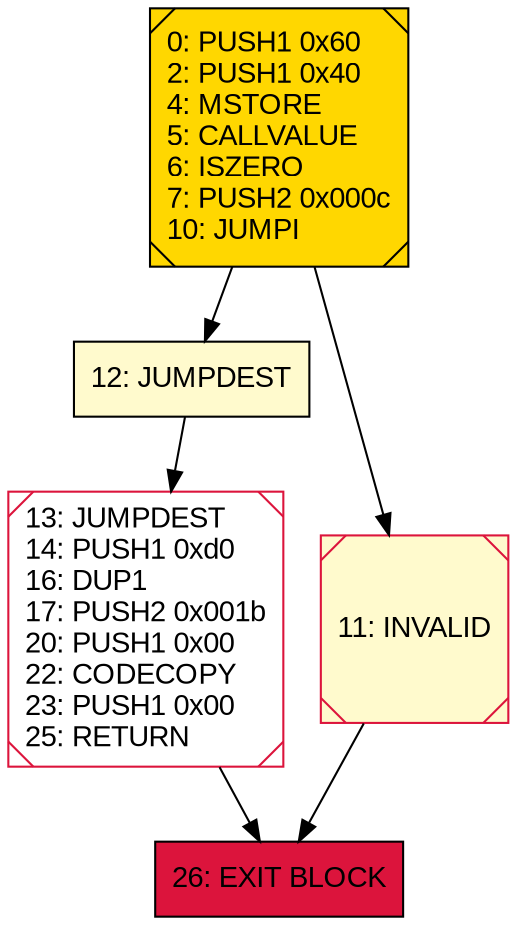 digraph G {
bgcolor=transparent rankdir=UD;
node [shape=box style=filled color=black fillcolor=white fontname=arial fontcolor=black];
12 [label="12: JUMPDEST\l" fillcolor=lemonchiffon ];
11 [label="11: INVALID\l" fillcolor=lemonchiffon shape=Msquare color=crimson ];
13 [label="13: JUMPDEST\l14: PUSH1 0xd0\l16: DUP1\l17: PUSH2 0x001b\l20: PUSH1 0x00\l22: CODECOPY\l23: PUSH1 0x00\l25: RETURN\l" shape=Msquare color=crimson ];
0 [label="0: PUSH1 0x60\l2: PUSH1 0x40\l4: MSTORE\l5: CALLVALUE\l6: ISZERO\l7: PUSH2 0x000c\l10: JUMPI\l" fillcolor=lemonchiffon shape=Msquare fillcolor=gold ];
26 [label="26: EXIT BLOCK\l" fillcolor=crimson ];
12 -> 13;
0 -> 12;
0 -> 11;
11 -> 26;
13 -> 26;
}
